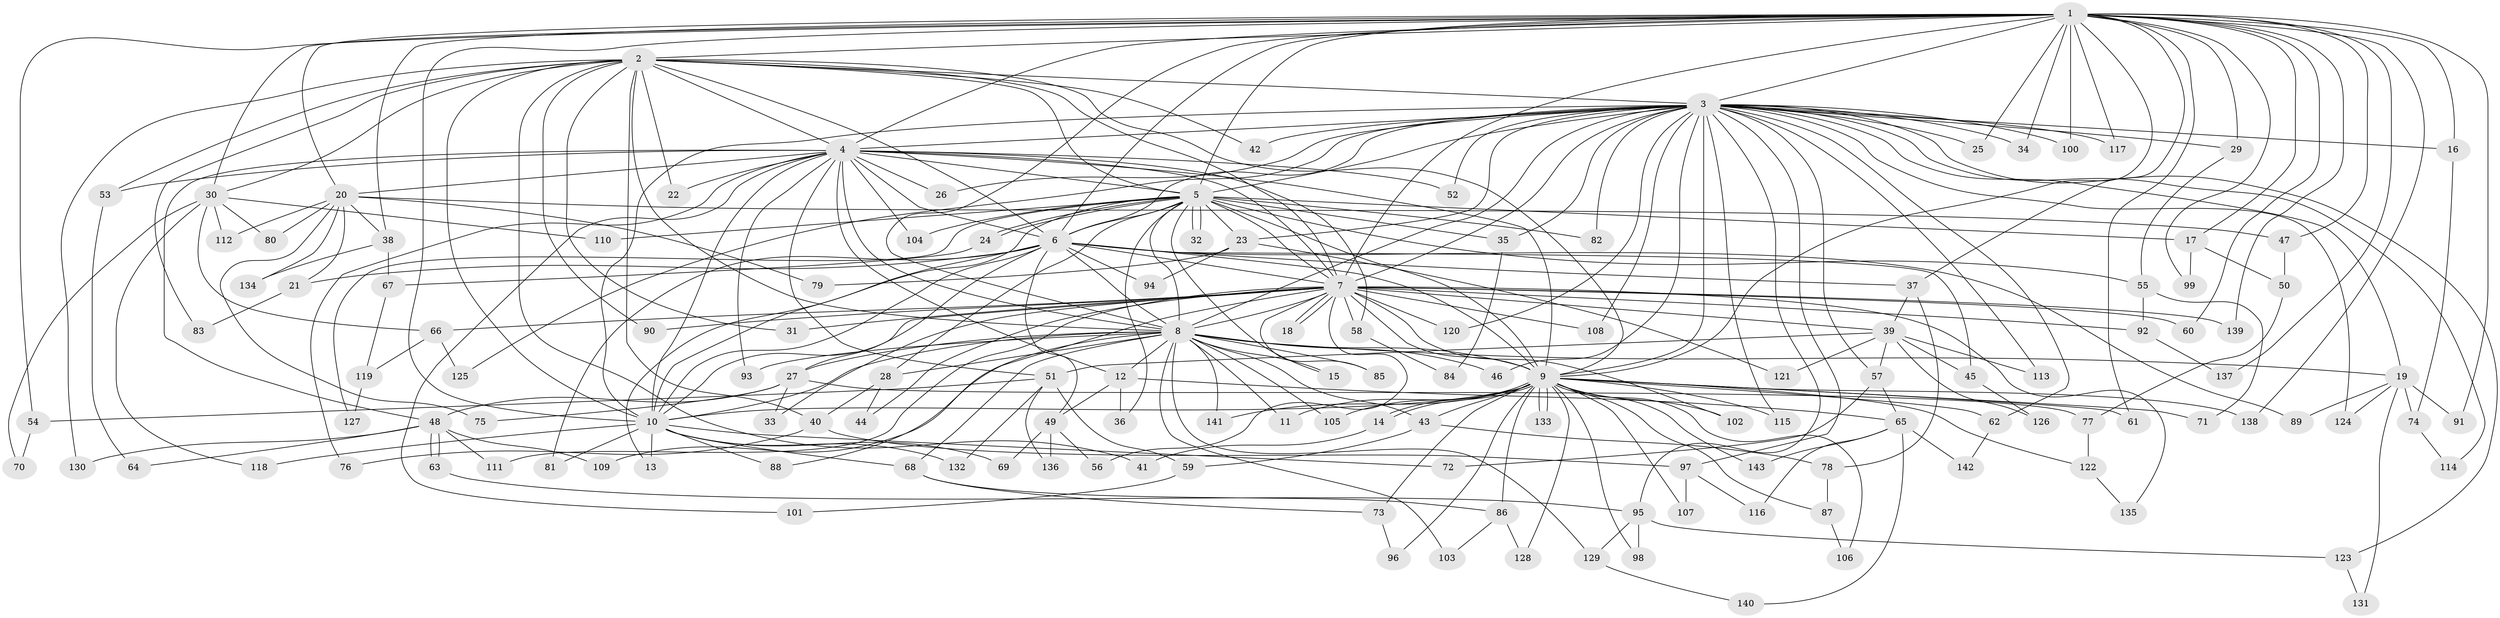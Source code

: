 // coarse degree distribution, {27: 0.008547008547008548, 23: 0.017094017094017096, 31: 0.017094017094017096, 28: 0.008547008547008548, 26: 0.008547008547008548, 24: 0.008547008547008548, 16: 0.008547008547008548, 2: 0.5982905982905983, 7: 0.02564102564102564, 3: 0.1452991452991453, 9: 0.008547008547008548, 5: 0.02564102564102564, 4: 0.06837606837606838, 6: 0.03418803418803419, 8: 0.008547008547008548, 1: 0.008547008547008548}
// Generated by graph-tools (version 1.1) at 2025/23/03/03/25 07:23:43]
// undirected, 143 vertices, 311 edges
graph export_dot {
graph [start="1"]
  node [color=gray90,style=filled];
  1;
  2;
  3;
  4;
  5;
  6;
  7;
  8;
  9;
  10;
  11;
  12;
  13;
  14;
  15;
  16;
  17;
  18;
  19;
  20;
  21;
  22;
  23;
  24;
  25;
  26;
  27;
  28;
  29;
  30;
  31;
  32;
  33;
  34;
  35;
  36;
  37;
  38;
  39;
  40;
  41;
  42;
  43;
  44;
  45;
  46;
  47;
  48;
  49;
  50;
  51;
  52;
  53;
  54;
  55;
  56;
  57;
  58;
  59;
  60;
  61;
  62;
  63;
  64;
  65;
  66;
  67;
  68;
  69;
  70;
  71;
  72;
  73;
  74;
  75;
  76;
  77;
  78;
  79;
  80;
  81;
  82;
  83;
  84;
  85;
  86;
  87;
  88;
  89;
  90;
  91;
  92;
  93;
  94;
  95;
  96;
  97;
  98;
  99;
  100;
  101;
  102;
  103;
  104;
  105;
  106;
  107;
  108;
  109;
  110;
  111;
  112;
  113;
  114;
  115;
  116;
  117;
  118;
  119;
  120;
  121;
  122;
  123;
  124;
  125;
  126;
  127;
  128;
  129;
  130;
  131;
  132;
  133;
  134;
  135;
  136;
  137;
  138;
  139;
  140;
  141;
  142;
  143;
  1 -- 2;
  1 -- 3;
  1 -- 4;
  1 -- 5;
  1 -- 6;
  1 -- 7;
  1 -- 8;
  1 -- 9;
  1 -- 10;
  1 -- 16;
  1 -- 17;
  1 -- 20;
  1 -- 25;
  1 -- 29;
  1 -- 30;
  1 -- 34;
  1 -- 37;
  1 -- 38;
  1 -- 47;
  1 -- 54;
  1 -- 60;
  1 -- 61;
  1 -- 91;
  1 -- 99;
  1 -- 100;
  1 -- 117;
  1 -- 137;
  1 -- 138;
  1 -- 139;
  2 -- 3;
  2 -- 4;
  2 -- 5;
  2 -- 6;
  2 -- 7;
  2 -- 8;
  2 -- 9;
  2 -- 10;
  2 -- 22;
  2 -- 30;
  2 -- 31;
  2 -- 40;
  2 -- 41;
  2 -- 42;
  2 -- 53;
  2 -- 83;
  2 -- 90;
  2 -- 130;
  3 -- 4;
  3 -- 5;
  3 -- 6;
  3 -- 7;
  3 -- 8;
  3 -- 9;
  3 -- 10;
  3 -- 16;
  3 -- 19;
  3 -- 23;
  3 -- 25;
  3 -- 26;
  3 -- 29;
  3 -- 34;
  3 -- 35;
  3 -- 42;
  3 -- 46;
  3 -- 52;
  3 -- 57;
  3 -- 62;
  3 -- 82;
  3 -- 95;
  3 -- 97;
  3 -- 100;
  3 -- 108;
  3 -- 113;
  3 -- 114;
  3 -- 115;
  3 -- 117;
  3 -- 120;
  3 -- 123;
  3 -- 124;
  3 -- 125;
  4 -- 5;
  4 -- 6;
  4 -- 7;
  4 -- 8;
  4 -- 9;
  4 -- 10;
  4 -- 12;
  4 -- 20;
  4 -- 22;
  4 -- 26;
  4 -- 48;
  4 -- 51;
  4 -- 52;
  4 -- 53;
  4 -- 58;
  4 -- 76;
  4 -- 93;
  4 -- 101;
  4 -- 104;
  5 -- 6;
  5 -- 7;
  5 -- 8;
  5 -- 9;
  5 -- 10;
  5 -- 15;
  5 -- 17;
  5 -- 23;
  5 -- 24;
  5 -- 24;
  5 -- 28;
  5 -- 32;
  5 -- 32;
  5 -- 35;
  5 -- 36;
  5 -- 55;
  5 -- 82;
  5 -- 104;
  5 -- 110;
  5 -- 127;
  6 -- 7;
  6 -- 8;
  6 -- 9;
  6 -- 10;
  6 -- 13;
  6 -- 21;
  6 -- 27;
  6 -- 37;
  6 -- 45;
  6 -- 49;
  6 -- 81;
  6 -- 89;
  6 -- 94;
  7 -- 8;
  7 -- 9;
  7 -- 10;
  7 -- 18;
  7 -- 18;
  7 -- 31;
  7 -- 33;
  7 -- 39;
  7 -- 44;
  7 -- 56;
  7 -- 58;
  7 -- 60;
  7 -- 66;
  7 -- 85;
  7 -- 88;
  7 -- 90;
  7 -- 92;
  7 -- 102;
  7 -- 108;
  7 -- 111;
  7 -- 120;
  7 -- 135;
  7 -- 139;
  8 -- 9;
  8 -- 10;
  8 -- 11;
  8 -- 12;
  8 -- 15;
  8 -- 19;
  8 -- 27;
  8 -- 28;
  8 -- 43;
  8 -- 46;
  8 -- 68;
  8 -- 85;
  8 -- 93;
  8 -- 103;
  8 -- 105;
  8 -- 109;
  8 -- 129;
  8 -- 141;
  9 -- 10;
  9 -- 11;
  9 -- 14;
  9 -- 14;
  9 -- 43;
  9 -- 61;
  9 -- 62;
  9 -- 71;
  9 -- 73;
  9 -- 86;
  9 -- 87;
  9 -- 96;
  9 -- 98;
  9 -- 102;
  9 -- 105;
  9 -- 106;
  9 -- 107;
  9 -- 115;
  9 -- 122;
  9 -- 128;
  9 -- 133;
  9 -- 133;
  9 -- 138;
  9 -- 141;
  9 -- 143;
  10 -- 13;
  10 -- 68;
  10 -- 69;
  10 -- 72;
  10 -- 81;
  10 -- 88;
  10 -- 118;
  10 -- 132;
  12 -- 36;
  12 -- 49;
  12 -- 65;
  14 -- 41;
  16 -- 74;
  17 -- 50;
  17 -- 99;
  19 -- 74;
  19 -- 89;
  19 -- 91;
  19 -- 124;
  19 -- 131;
  20 -- 21;
  20 -- 38;
  20 -- 47;
  20 -- 75;
  20 -- 79;
  20 -- 80;
  20 -- 112;
  20 -- 134;
  21 -- 83;
  23 -- 79;
  23 -- 94;
  23 -- 121;
  24 -- 67;
  27 -- 33;
  27 -- 48;
  27 -- 75;
  27 -- 77;
  28 -- 40;
  28 -- 44;
  29 -- 55;
  30 -- 66;
  30 -- 70;
  30 -- 80;
  30 -- 110;
  30 -- 112;
  30 -- 118;
  35 -- 84;
  37 -- 39;
  37 -- 78;
  38 -- 67;
  38 -- 134;
  39 -- 45;
  39 -- 51;
  39 -- 57;
  39 -- 113;
  39 -- 121;
  39 -- 126;
  40 -- 76;
  40 -- 97;
  43 -- 59;
  43 -- 78;
  45 -- 126;
  47 -- 50;
  48 -- 63;
  48 -- 63;
  48 -- 64;
  48 -- 109;
  48 -- 111;
  48 -- 130;
  49 -- 56;
  49 -- 69;
  49 -- 136;
  50 -- 77;
  51 -- 54;
  51 -- 59;
  51 -- 132;
  51 -- 136;
  53 -- 64;
  54 -- 70;
  55 -- 71;
  55 -- 92;
  57 -- 65;
  57 -- 72;
  58 -- 84;
  59 -- 101;
  62 -- 142;
  63 -- 95;
  65 -- 116;
  65 -- 140;
  65 -- 142;
  65 -- 143;
  66 -- 119;
  66 -- 125;
  67 -- 119;
  68 -- 73;
  68 -- 86;
  73 -- 96;
  74 -- 114;
  77 -- 122;
  78 -- 87;
  86 -- 103;
  86 -- 128;
  87 -- 106;
  92 -- 137;
  95 -- 98;
  95 -- 123;
  95 -- 129;
  97 -- 107;
  97 -- 116;
  119 -- 127;
  122 -- 135;
  123 -- 131;
  129 -- 140;
}
